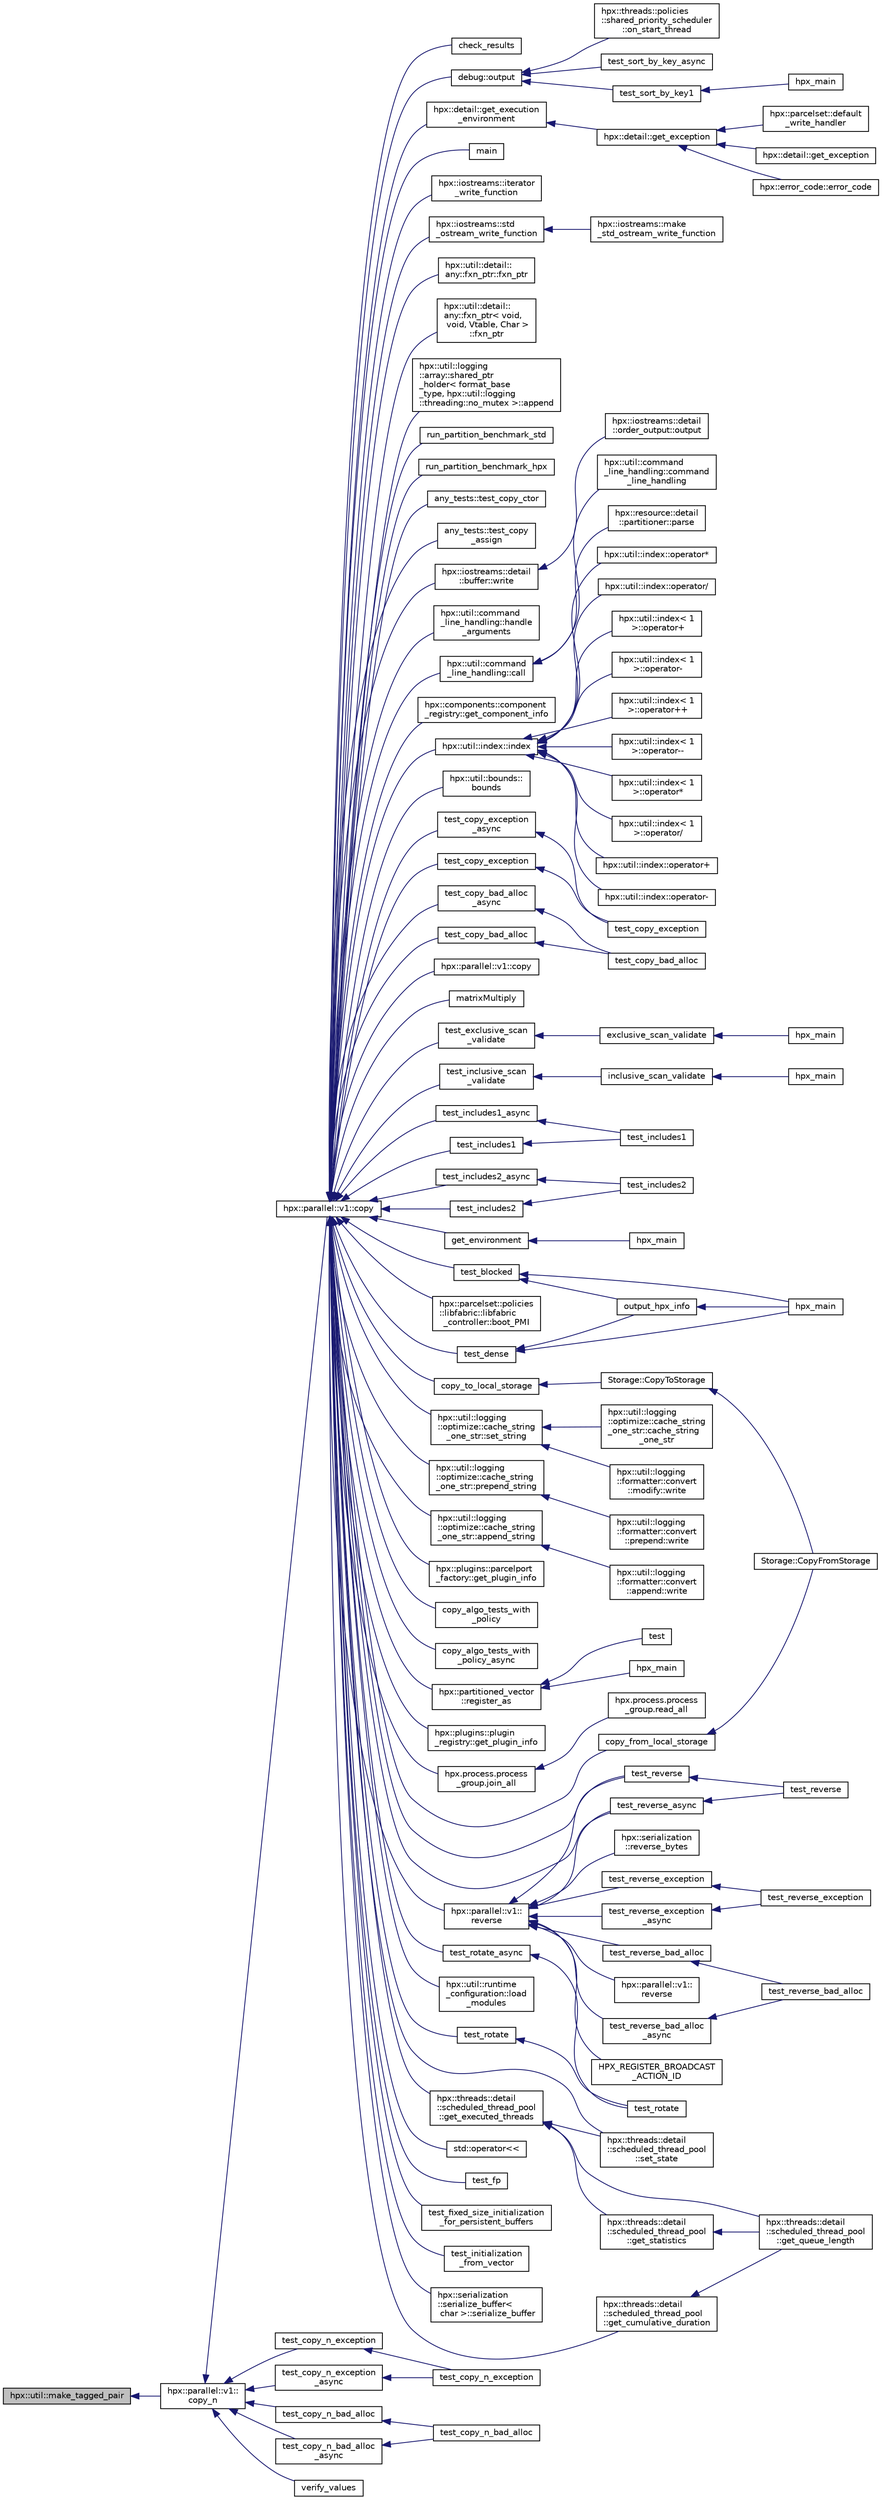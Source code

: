digraph "hpx::util::make_tagged_pair"
{
  edge [fontname="Helvetica",fontsize="10",labelfontname="Helvetica",labelfontsize="10"];
  node [fontname="Helvetica",fontsize="10",shape=record];
  rankdir="LR";
  Node5874 [label="hpx::util::make_tagged_pair",height=0.2,width=0.4,color="black", fillcolor="grey75", style="filled", fontcolor="black"];
  Node5874 -> Node5875 [dir="back",color="midnightblue",fontsize="10",style="solid",fontname="Helvetica"];
  Node5875 [label="hpx::parallel::v1::\lcopy_n",height=0.2,width=0.4,color="black", fillcolor="white", style="filled",URL="$db/db9/namespacehpx_1_1parallel_1_1v1.html#a62b381b00123e950f7cd81ae9b16c4a6"];
  Node5875 -> Node5876 [dir="back",color="midnightblue",fontsize="10",style="solid",fontname="Helvetica"];
  Node5876 [label="hpx::parallel::v1::copy",height=0.2,width=0.4,color="black", fillcolor="white", style="filled",URL="$db/db9/namespacehpx_1_1parallel_1_1v1.html#a502f993845638113034b4a1629b7a3c7"];
  Node5876 -> Node5877 [dir="back",color="midnightblue",fontsize="10",style="solid",fontname="Helvetica"];
  Node5877 [label="hpx::util::detail::\lany::fxn_ptr::fxn_ptr",height=0.2,width=0.4,color="black", fillcolor="white", style="filled",URL="$d7/dcb/structhpx_1_1util_1_1detail_1_1any_1_1fxn__ptr.html#ac412cd5fb1858a7626b032904bfcc99d"];
  Node5876 -> Node5878 [dir="back",color="midnightblue",fontsize="10",style="solid",fontname="Helvetica"];
  Node5878 [label="hpx::util::detail::\lany::fxn_ptr\< void,\l void, Vtable, Char \>\l::fxn_ptr",height=0.2,width=0.4,color="black", fillcolor="white", style="filled",URL="$d4/dfd/structhpx_1_1util_1_1detail_1_1any_1_1fxn__ptr_3_01void_00_01void_00_01_vtable_00_01_char_01_4.html#a34b8b84c43fba3e9c96736494926ef9e"];
  Node5876 -> Node5879 [dir="back",color="midnightblue",fontsize="10",style="solid",fontname="Helvetica"];
  Node5879 [label="hpx::util::logging\l::array::shared_ptr\l_holder\< format_base\l_type, hpx::util::logging\l::threading::no_mutex \>::append",height=0.2,width=0.4,color="black", fillcolor="white", style="filled",URL="$d3/d8f/classhpx_1_1util_1_1logging_1_1array_1_1shared__ptr__holder.html#a048beba4280ba0e17bf9b63e48202479"];
  Node5876 -> Node5880 [dir="back",color="midnightblue",fontsize="10",style="solid",fontname="Helvetica"];
  Node5880 [label="run_partition_benchmark_std",height=0.2,width=0.4,color="black", fillcolor="white", style="filled",URL="$d9/d88/benchmark__partition_8cpp.html#a8587bbea477cabbc07fb8c0909fda4bf"];
  Node5876 -> Node5881 [dir="back",color="midnightblue",fontsize="10",style="solid",fontname="Helvetica"];
  Node5881 [label="run_partition_benchmark_hpx",height=0.2,width=0.4,color="black", fillcolor="white", style="filled",URL="$d9/d88/benchmark__partition_8cpp.html#a5c3c49868cd7a8f750c0d4d67d90501c"];
  Node5876 -> Node5882 [dir="back",color="midnightblue",fontsize="10",style="solid",fontname="Helvetica"];
  Node5882 [label="any_tests::test_copy_ctor",height=0.2,width=0.4,color="black", fillcolor="white", style="filled",URL="$de/db0/namespaceany__tests.html#a4d2963fdb2362116cd7576b469e16554"];
  Node5876 -> Node5883 [dir="back",color="midnightblue",fontsize="10",style="solid",fontname="Helvetica"];
  Node5883 [label="any_tests::test_copy\l_assign",height=0.2,width=0.4,color="black", fillcolor="white", style="filled",URL="$de/db0/namespaceany__tests.html#aedf0528c40685a62151d9d189d9478a8"];
  Node5876 -> Node5884 [dir="back",color="midnightblue",fontsize="10",style="solid",fontname="Helvetica"];
  Node5884 [label="hpx::iostreams::detail\l::buffer::write",height=0.2,width=0.4,color="black", fillcolor="white", style="filled",URL="$d0/d8a/structhpx_1_1iostreams_1_1detail_1_1buffer.html#a3806c1acdff428b6a80e01c3304b1320"];
  Node5884 -> Node5885 [dir="back",color="midnightblue",fontsize="10",style="solid",fontname="Helvetica"];
  Node5885 [label="hpx::iostreams::detail\l::order_output::output",height=0.2,width=0.4,color="black", fillcolor="white", style="filled",URL="$d8/d93/structhpx_1_1iostreams_1_1detail_1_1order__output.html#aa91d162ef08182ee688436517a0724c7"];
  Node5876 -> Node5886 [dir="back",color="midnightblue",fontsize="10",style="solid",fontname="Helvetica"];
  Node5886 [label="hpx::util::command\l_line_handling::handle\l_arguments",height=0.2,width=0.4,color="black", fillcolor="white", style="filled",URL="$d2/df0/structhpx_1_1util_1_1command__line__handling.html#a1aa8a009a61fe583bf8de6e144846eee"];
  Node5876 -> Node5887 [dir="back",color="midnightblue",fontsize="10",style="solid",fontname="Helvetica"];
  Node5887 [label="hpx::util::command\l_line_handling::call",height=0.2,width=0.4,color="black", fillcolor="white", style="filled",URL="$d2/df0/structhpx_1_1util_1_1command__line__handling.html#a88a7542cea910b1dcb77191654c3419e"];
  Node5887 -> Node5888 [dir="back",color="midnightblue",fontsize="10",style="solid",fontname="Helvetica"];
  Node5888 [label="hpx::util::command\l_line_handling::command\l_line_handling",height=0.2,width=0.4,color="black", fillcolor="white", style="filled",URL="$d2/df0/structhpx_1_1util_1_1command__line__handling.html#a41c8e4f57b82b9f0357d259c70d11527"];
  Node5887 -> Node5889 [dir="back",color="midnightblue",fontsize="10",style="solid",fontname="Helvetica"];
  Node5889 [label="hpx::resource::detail\l::partitioner::parse",height=0.2,width=0.4,color="black", fillcolor="white", style="filled",URL="$d0/dab/classhpx_1_1resource_1_1detail_1_1partitioner.html#a8319dd5018945e7d493f7a6d88a6ca02"];
  Node5876 -> Node5890 [dir="back",color="midnightblue",fontsize="10",style="solid",fontname="Helvetica"];
  Node5890 [label="hpx::components::component\l_registry::get_component_info",height=0.2,width=0.4,color="black", fillcolor="white", style="filled",URL="$de/da5/structhpx_1_1components_1_1component__registry.html#a12bb12c156afc3b514f5ae5aed45090f",tooltip="Return the ini-information for all contained components. "];
  Node5876 -> Node5891 [dir="back",color="midnightblue",fontsize="10",style="solid",fontname="Helvetica"];
  Node5891 [label="hpx::util::index::index",height=0.2,width=0.4,color="black", fillcolor="white", style="filled",URL="$de/d30/classhpx_1_1util_1_1index.html#abf882e9cdd8bf9d95b4faba144f9caed",tooltip="Effects: Zero-initializes each component. "];
  Node5891 -> Node5892 [dir="back",color="midnightblue",fontsize="10",style="solid",fontname="Helvetica"];
  Node5892 [label="hpx::util::index::operator+",height=0.2,width=0.4,color="black", fillcolor="white", style="filled",URL="$de/d30/classhpx_1_1util_1_1index.html#aa34af735cadc4d8a2b5692f4b412912e",tooltip="Returns: index<Rank>{*this} += rhs. "];
  Node5891 -> Node5893 [dir="back",color="midnightblue",fontsize="10",style="solid",fontname="Helvetica"];
  Node5893 [label="hpx::util::index::operator-",height=0.2,width=0.4,color="black", fillcolor="white", style="filled",URL="$de/d30/classhpx_1_1util_1_1index.html#af2673a8ee8f0a7d06b05aa0df21dd4fd",tooltip="Returns: index<Rank>{*this} -= rhs. "];
  Node5891 -> Node5894 [dir="back",color="midnightblue",fontsize="10",style="solid",fontname="Helvetica"];
  Node5894 [label="hpx::util::index::operator*",height=0.2,width=0.4,color="black", fillcolor="white", style="filled",URL="$de/d30/classhpx_1_1util_1_1index.html#a88b206e4eed810dfb3b2bc0946511fc1",tooltip="Returns: index<Rank>{*this} *= v. "];
  Node5891 -> Node5895 [dir="back",color="midnightblue",fontsize="10",style="solid",fontname="Helvetica"];
  Node5895 [label="hpx::util::index::operator/",height=0.2,width=0.4,color="black", fillcolor="white", style="filled",URL="$de/d30/classhpx_1_1util_1_1index.html#acd7ae8f549efa876966cf63fecef7bd6",tooltip="Returns: index<Rank>{*this} /= v. "];
  Node5891 -> Node5896 [dir="back",color="midnightblue",fontsize="10",style="solid",fontname="Helvetica"];
  Node5896 [label="hpx::util::index\< 1\l \>::operator+",height=0.2,width=0.4,color="black", fillcolor="white", style="filled",URL="$d5/d22/classhpx_1_1util_1_1index_3_011_01_4.html#ae39412c026f3104fa5ae68e39be44d36",tooltip="Returns: index<Rank>{*this} += rhs. "];
  Node5891 -> Node5897 [dir="back",color="midnightblue",fontsize="10",style="solid",fontname="Helvetica"];
  Node5897 [label="hpx::util::index\< 1\l \>::operator-",height=0.2,width=0.4,color="black", fillcolor="white", style="filled",URL="$d5/d22/classhpx_1_1util_1_1index_3_011_01_4.html#addbab11e083426c0fb78a18934335abf",tooltip="Returns: index<Rank>{*this} -= rhs. "];
  Node5891 -> Node5898 [dir="back",color="midnightblue",fontsize="10",style="solid",fontname="Helvetica"];
  Node5898 [label="hpx::util::index\< 1\l \>::operator++",height=0.2,width=0.4,color="black", fillcolor="white", style="filled",URL="$d5/d22/classhpx_1_1util_1_1index_3_011_01_4.html#aec7d69c870cafa096c629a0a9e7503ad"];
  Node5891 -> Node5899 [dir="back",color="midnightblue",fontsize="10",style="solid",fontname="Helvetica"];
  Node5899 [label="hpx::util::index\< 1\l \>::operator--",height=0.2,width=0.4,color="black", fillcolor="white", style="filled",URL="$d5/d22/classhpx_1_1util_1_1index_3_011_01_4.html#a1f14fc3ee6db184107e5d112e03dd6f7"];
  Node5891 -> Node5900 [dir="back",color="midnightblue",fontsize="10",style="solid",fontname="Helvetica"];
  Node5900 [label="hpx::util::index\< 1\l \>::operator*",height=0.2,width=0.4,color="black", fillcolor="white", style="filled",URL="$d5/d22/classhpx_1_1util_1_1index_3_011_01_4.html#a32f4ab025e08253ba6acf9351b1694da",tooltip="Returns: index<Rank>{*this} *= v. "];
  Node5891 -> Node5901 [dir="back",color="midnightblue",fontsize="10",style="solid",fontname="Helvetica"];
  Node5901 [label="hpx::util::index\< 1\l \>::operator/",height=0.2,width=0.4,color="black", fillcolor="white", style="filled",URL="$d5/d22/classhpx_1_1util_1_1index_3_011_01_4.html#a3d225d331fb3d8dc8fcb9e760c9518d9",tooltip="Returns: index<Rank>{*this} /= v. "];
  Node5876 -> Node5902 [dir="back",color="midnightblue",fontsize="10",style="solid",fontname="Helvetica"];
  Node5902 [label="hpx::util::bounds::\lbounds",height=0.2,width=0.4,color="black", fillcolor="white", style="filled",URL="$d4/d1b/classhpx_1_1util_1_1bounds.html#a601f156f60c6e659628f03d389770fe7",tooltip="Effects: Zero-initializes each component. "];
  Node5876 -> Node5903 [dir="back",color="midnightblue",fontsize="10",style="solid",fontname="Helvetica"];
  Node5903 [label="test_copy_exception",height=0.2,width=0.4,color="black", fillcolor="white", style="filled",URL="$d9/d54/copy_8cpp.html#a8ffc3bbb8c0f16b653e0f5c7cc243f21"];
  Node5903 -> Node5904 [dir="back",color="midnightblue",fontsize="10",style="solid",fontname="Helvetica"];
  Node5904 [label="test_copy_exception",height=0.2,width=0.4,color="black", fillcolor="white", style="filled",URL="$d9/d54/copy_8cpp.html#af7fb37549a32793d916e9bad873d5813"];
  Node5876 -> Node5905 [dir="back",color="midnightblue",fontsize="10",style="solid",fontname="Helvetica"];
  Node5905 [label="test_copy_exception\l_async",height=0.2,width=0.4,color="black", fillcolor="white", style="filled",URL="$d9/d54/copy_8cpp.html#a975f6058b2ad575758bb9c1b54a1c464"];
  Node5905 -> Node5904 [dir="back",color="midnightblue",fontsize="10",style="solid",fontname="Helvetica"];
  Node5876 -> Node5906 [dir="back",color="midnightblue",fontsize="10",style="solid",fontname="Helvetica"];
  Node5906 [label="test_copy_bad_alloc",height=0.2,width=0.4,color="black", fillcolor="white", style="filled",URL="$d9/d54/copy_8cpp.html#a4c5374392b9ae4528dc31288a3a45d20"];
  Node5906 -> Node5907 [dir="back",color="midnightblue",fontsize="10",style="solid",fontname="Helvetica"];
  Node5907 [label="test_copy_bad_alloc",height=0.2,width=0.4,color="black", fillcolor="white", style="filled",URL="$d9/d54/copy_8cpp.html#aedcfd9653ff5c789744b7fa97fdf2823"];
  Node5876 -> Node5908 [dir="back",color="midnightblue",fontsize="10",style="solid",fontname="Helvetica"];
  Node5908 [label="test_copy_bad_alloc\l_async",height=0.2,width=0.4,color="black", fillcolor="white", style="filled",URL="$d9/d54/copy_8cpp.html#aae3d66abea479b770899329ccb071715"];
  Node5908 -> Node5907 [dir="back",color="midnightblue",fontsize="10",style="solid",fontname="Helvetica"];
  Node5876 -> Node5909 [dir="back",color="midnightblue",fontsize="10",style="solid",fontname="Helvetica"];
  Node5909 [label="hpx::parallel::v1::copy",height=0.2,width=0.4,color="black", fillcolor="white", style="filled",URL="$db/db9/namespacehpx_1_1parallel_1_1v1.html#acbc0b8406e3e0e109cbbae1ba799520f"];
  Node5876 -> Node5910 [dir="back",color="midnightblue",fontsize="10",style="solid",fontname="Helvetica"];
  Node5910 [label="matrixMultiply",height=0.2,width=0.4,color="black", fillcolor="white", style="filled",URL="$dd/d84/cublas__matmul_8cpp.html#aa067c394898cc546b800722bc5eae6ee"];
  Node5876 -> Node5911 [dir="back",color="midnightblue",fontsize="10",style="solid",fontname="Helvetica"];
  Node5911 [label="hpx::detail::get_execution\l_environment",height=0.2,width=0.4,color="black", fillcolor="white", style="filled",URL="$d5/dbe/namespacehpx_1_1detail.html#a3e32a0565372de65928b1a495a4e9d2b"];
  Node5911 -> Node5912 [dir="back",color="midnightblue",fontsize="10",style="solid",fontname="Helvetica"];
  Node5912 [label="hpx::detail::get_exception",height=0.2,width=0.4,color="black", fillcolor="white", style="filled",URL="$d5/dbe/namespacehpx_1_1detail.html#a9bc870a59e82a707b66f801d11a31524"];
  Node5912 -> Node5913 [dir="back",color="midnightblue",fontsize="10",style="solid",fontname="Helvetica"];
  Node5913 [label="hpx::error_code::error_code",height=0.2,width=0.4,color="black", fillcolor="white", style="filled",URL="$d0/ddf/classhpx_1_1error__code.html#a6c75f772a727844e82acc4bda0478be1"];
  Node5912 -> Node5914 [dir="back",color="midnightblue",fontsize="10",style="solid",fontname="Helvetica"];
  Node5914 [label="hpx::parcelset::default\l_write_handler",height=0.2,width=0.4,color="black", fillcolor="white", style="filled",URL="$d4/d41/namespacehpx_1_1parcelset.html#afbd7ba917a0c0adcad43f9b8b0ef1dc2"];
  Node5912 -> Node5915 [dir="back",color="midnightblue",fontsize="10",style="solid",fontname="Helvetica"];
  Node5915 [label="hpx::detail::get_exception",height=0.2,width=0.4,color="black", fillcolor="white", style="filled",URL="$d5/dbe/namespacehpx_1_1detail.html#ae1fcb86925dcb6c7699a858634407236"];
  Node5876 -> Node5916 [dir="back",color="midnightblue",fontsize="10",style="solid",fontname="Helvetica"];
  Node5916 [label="test_exclusive_scan\l_validate",height=0.2,width=0.4,color="black", fillcolor="white", style="filled",URL="$df/d8d/exclusive__scan__validate_8cpp.html#a3ad0827210ccbc9a0b7c3f7082df3661"];
  Node5916 -> Node5917 [dir="back",color="midnightblue",fontsize="10",style="solid",fontname="Helvetica"];
  Node5917 [label="exclusive_scan_validate",height=0.2,width=0.4,color="black", fillcolor="white", style="filled",URL="$df/d8d/exclusive__scan__validate_8cpp.html#a3178f79cb25796b61aa07c085078a217"];
  Node5917 -> Node5918 [dir="back",color="midnightblue",fontsize="10",style="solid",fontname="Helvetica"];
  Node5918 [label="hpx_main",height=0.2,width=0.4,color="black", fillcolor="white", style="filled",URL="$df/d8d/exclusive__scan__validate_8cpp.html#a4ca51ec94fa82421fc621b58eef7b01c"];
  Node5876 -> Node5919 [dir="back",color="midnightblue",fontsize="10",style="solid",fontname="Helvetica"];
  Node5919 [label="test_includes1",height=0.2,width=0.4,color="black", fillcolor="white", style="filled",URL="$dc/d10/includes_8cpp.html#ac9a328bca1819c3cf102403b9e78af4d"];
  Node5919 -> Node5920 [dir="back",color="midnightblue",fontsize="10",style="solid",fontname="Helvetica"];
  Node5920 [label="test_includes1",height=0.2,width=0.4,color="black", fillcolor="white", style="filled",URL="$dc/d10/includes_8cpp.html#a6d101b4dd9e1eda799b990378346277a"];
  Node5876 -> Node5921 [dir="back",color="midnightblue",fontsize="10",style="solid",fontname="Helvetica"];
  Node5921 [label="test_includes1_async",height=0.2,width=0.4,color="black", fillcolor="white", style="filled",URL="$dc/d10/includes_8cpp.html#a54dad366ee0ed5b7f40cb5bf2eb78c8b"];
  Node5921 -> Node5920 [dir="back",color="midnightblue",fontsize="10",style="solid",fontname="Helvetica"];
  Node5876 -> Node5922 [dir="back",color="midnightblue",fontsize="10",style="solid",fontname="Helvetica"];
  Node5922 [label="test_includes2",height=0.2,width=0.4,color="black", fillcolor="white", style="filled",URL="$dc/d10/includes_8cpp.html#aa28131ce41bfe9d6f55063ecaaa95d0b"];
  Node5922 -> Node5923 [dir="back",color="midnightblue",fontsize="10",style="solid",fontname="Helvetica"];
  Node5923 [label="test_includes2",height=0.2,width=0.4,color="black", fillcolor="white", style="filled",URL="$dc/d10/includes_8cpp.html#a094e019ec3ea270d55f1b58f7e08cfd0"];
  Node5876 -> Node5924 [dir="back",color="midnightblue",fontsize="10",style="solid",fontname="Helvetica"];
  Node5924 [label="test_includes2_async",height=0.2,width=0.4,color="black", fillcolor="white", style="filled",URL="$dc/d10/includes_8cpp.html#a74f23df4b3d3dfced1942f74518c545e"];
  Node5924 -> Node5923 [dir="back",color="midnightblue",fontsize="10",style="solid",fontname="Helvetica"];
  Node5876 -> Node5925 [dir="back",color="midnightblue",fontsize="10",style="solid",fontname="Helvetica"];
  Node5925 [label="test_inclusive_scan\l_validate",height=0.2,width=0.4,color="black", fillcolor="white", style="filled",URL="$d1/d1e/inclusive__scan__tests_8hpp.html#a2576aec37ed584e4e707efc8e894d04f"];
  Node5925 -> Node5926 [dir="back",color="midnightblue",fontsize="10",style="solid",fontname="Helvetica"];
  Node5926 [label="inclusive_scan_validate",height=0.2,width=0.4,color="black", fillcolor="white", style="filled",URL="$d4/d31/inclusive__scan_8cpp.html#ac12e0974d9a242534d53315ebffcf4ea"];
  Node5926 -> Node5927 [dir="back",color="midnightblue",fontsize="10",style="solid",fontname="Helvetica"];
  Node5927 [label="hpx_main",height=0.2,width=0.4,color="black", fillcolor="white", style="filled",URL="$d4/d31/inclusive__scan_8cpp.html#a4ca51ec94fa82421fc621b58eef7b01c"];
  Node5876 -> Node5928 [dir="back",color="midnightblue",fontsize="10",style="solid",fontname="Helvetica"];
  Node5928 [label="get_environment",height=0.2,width=0.4,color="black", fillcolor="white", style="filled",URL="$df/ddc/launch__process_8cpp.html#a0cf78c7984634501049f3dc46fd28d69"];
  Node5928 -> Node5929 [dir="back",color="midnightblue",fontsize="10",style="solid",fontname="Helvetica"];
  Node5929 [label="hpx_main",height=0.2,width=0.4,color="black", fillcolor="white", style="filled",URL="$df/ddc/launch__process_8cpp.html#a4ca51ec94fa82421fc621b58eef7b01c"];
  Node5876 -> Node5930 [dir="back",color="midnightblue",fontsize="10",style="solid",fontname="Helvetica"];
  Node5930 [label="hpx::parcelset::policies\l::libfabric::libfabric\l_controller::boot_PMI",height=0.2,width=0.4,color="black", fillcolor="white", style="filled",URL="$db/d9f/classhpx_1_1parcelset_1_1policies_1_1libfabric_1_1libfabric__controller.html#a8107a3c0779afb2b6f59b6f2d7fed085"];
  Node5876 -> Node5931 [dir="back",color="midnightblue",fontsize="10",style="solid",fontname="Helvetica"];
  Node5931 [label="copy_to_local_storage",height=0.2,width=0.4,color="black", fillcolor="white", style="filled",URL="$db/daa/network__storage_8cpp.html#a4a30e53cccd72e7de949feb0415f8d20"];
  Node5931 -> Node5932 [dir="back",color="midnightblue",fontsize="10",style="solid",fontname="Helvetica"];
  Node5932 [label="Storage::CopyToStorage",height=0.2,width=0.4,color="black", fillcolor="white", style="filled",URL="$db/dd5/namespace_storage.html#a67db530df57f7b0d41ea9afcaac8946c"];
  Node5932 -> Node5933 [dir="back",color="midnightblue",fontsize="10",style="solid",fontname="Helvetica"];
  Node5933 [label="Storage::CopyFromStorage",height=0.2,width=0.4,color="black", fillcolor="white", style="filled",URL="$db/dd5/namespace_storage.html#afc22ee9d2a21b6e473f85bb8b98c93b0"];
  Node5876 -> Node5934 [dir="back",color="midnightblue",fontsize="10",style="solid",fontname="Helvetica"];
  Node5934 [label="copy_from_local_storage",height=0.2,width=0.4,color="black", fillcolor="white", style="filled",URL="$db/daa/network__storage_8cpp.html#a6abda1483818c08b41b9b2eeb5d974a3"];
  Node5934 -> Node5933 [dir="back",color="midnightblue",fontsize="10",style="solid",fontname="Helvetica"];
  Node5876 -> Node5935 [dir="back",color="midnightblue",fontsize="10",style="solid",fontname="Helvetica"];
  Node5935 [label="hpx::util::logging\l::optimize::cache_string\l_one_str::set_string",height=0.2,width=0.4,color="black", fillcolor="white", style="filled",URL="$d2/df1/structhpx_1_1util_1_1logging_1_1optimize_1_1cache__string__one__str.html#a68a6011976ebbb742364cbdcbbad654c"];
  Node5935 -> Node5936 [dir="back",color="midnightblue",fontsize="10",style="solid",fontname="Helvetica"];
  Node5936 [label="hpx::util::logging\l::formatter::convert\l::modify::write",height=0.2,width=0.4,color="black", fillcolor="white", style="filled",URL="$df/d5f/namespacehpx_1_1util_1_1logging_1_1formatter_1_1convert_1_1modify.html#a7c07f6847ab66deacc9a8f568981251f"];
  Node5935 -> Node5937 [dir="back",color="midnightblue",fontsize="10",style="solid",fontname="Helvetica"];
  Node5937 [label="hpx::util::logging\l::optimize::cache_string\l_one_str::cache_string\l_one_str",height=0.2,width=0.4,color="black", fillcolor="white", style="filled",URL="$d2/df1/structhpx_1_1util_1_1logging_1_1optimize_1_1cache__string__one__str.html#acb8b3a32a98895381f06c406f4c0f923"];
  Node5876 -> Node5938 [dir="back",color="midnightblue",fontsize="10",style="solid",fontname="Helvetica"];
  Node5938 [label="hpx::util::logging\l::optimize::cache_string\l_one_str::prepend_string",height=0.2,width=0.4,color="black", fillcolor="white", style="filled",URL="$d2/df1/structhpx_1_1util_1_1logging_1_1optimize_1_1cache__string__one__str.html#ac65d8bb47cd38308b999f665ec8e743f"];
  Node5938 -> Node5939 [dir="back",color="midnightblue",fontsize="10",style="solid",fontname="Helvetica"];
  Node5939 [label="hpx::util::logging\l::formatter::convert\l::prepend::write",height=0.2,width=0.4,color="black", fillcolor="white", style="filled",URL="$de/d08/namespacehpx_1_1util_1_1logging_1_1formatter_1_1convert_1_1prepend.html#a9d1f7a8714138e4c036db67efa8a84ef"];
  Node5876 -> Node5940 [dir="back",color="midnightblue",fontsize="10",style="solid",fontname="Helvetica"];
  Node5940 [label="hpx::util::logging\l::optimize::cache_string\l_one_str::append_string",height=0.2,width=0.4,color="black", fillcolor="white", style="filled",URL="$d2/df1/structhpx_1_1util_1_1logging_1_1optimize_1_1cache__string__one__str.html#aa454ed031c9577ea72be70dc9db7fb0e"];
  Node5940 -> Node5941 [dir="back",color="midnightblue",fontsize="10",style="solid",fontname="Helvetica"];
  Node5941 [label="hpx::util::logging\l::formatter::convert\l::append::write",height=0.2,width=0.4,color="black", fillcolor="white", style="filled",URL="$da/d97/namespacehpx_1_1util_1_1logging_1_1formatter_1_1convert_1_1append.html#a4b983567f53121b8e642d2b68e4b56d7"];
  Node5876 -> Node5942 [dir="back",color="midnightblue",fontsize="10",style="solid",fontname="Helvetica"];
  Node5942 [label="hpx::plugins::parcelport\l_factory::get_plugin_info",height=0.2,width=0.4,color="black", fillcolor="white", style="filled",URL="$d2/d50/structhpx_1_1plugins_1_1parcelport__factory.html#ae0bfc9ba44b48f0fab21ce8ad91f98aa"];
  Node5876 -> Node5943 [dir="back",color="midnightblue",fontsize="10",style="solid",fontname="Helvetica"];
  Node5943 [label="copy_algo_tests_with\l_policy",height=0.2,width=0.4,color="black", fillcolor="white", style="filled",URL="$d9/d91/partitioned__vector__copy_8cpp.html#ae0e3f9d05350442941fbd4339e31e6be"];
  Node5876 -> Node5944 [dir="back",color="midnightblue",fontsize="10",style="solid",fontname="Helvetica"];
  Node5944 [label="copy_algo_tests_with\l_policy_async",height=0.2,width=0.4,color="black", fillcolor="white", style="filled",URL="$d9/d91/partitioned__vector__copy_8cpp.html#a2a8bfcd77f2b6d1bef69bbfcd08f2ca3"];
  Node5876 -> Node5945 [dir="back",color="midnightblue",fontsize="10",style="solid",fontname="Helvetica"];
  Node5945 [label="hpx::partitioned_vector\l::register_as",height=0.2,width=0.4,color="black", fillcolor="white", style="filled",URL="$d1/d60/classhpx_1_1partitioned__vector.html#aa5bc9806884a016563badd3631acba76"];
  Node5945 -> Node5946 [dir="back",color="midnightblue",fontsize="10",style="solid",fontname="Helvetica"];
  Node5946 [label="hpx_main",height=0.2,width=0.4,color="black", fillcolor="white", style="filled",URL="$db/d7c/partitioned__vector__spmd__foreach_8cpp.html#a4ca51ec94fa82421fc621b58eef7b01c"];
  Node5945 -> Node5947 [dir="back",color="midnightblue",fontsize="10",style="solid",fontname="Helvetica"];
  Node5947 [label="test",height=0.2,width=0.4,color="black", fillcolor="white", style="filled",URL="$dd/dc9/serialization__partitioned__vector_8cpp.html#ad31f39df04713d49dcb2ed6f9ec4c77b"];
  Node5876 -> Node5948 [dir="back",color="midnightblue",fontsize="10",style="solid",fontname="Helvetica"];
  Node5948 [label="hpx::plugins::plugin\l_registry::get_plugin_info",height=0.2,width=0.4,color="black", fillcolor="white", style="filled",URL="$d2/d92/structhpx_1_1plugins_1_1plugin__registry.html#ac91702c64cc8940454562390d79e341f",tooltip="Return the ini-information for all contained components. "];
  Node5876 -> Node5949 [dir="back",color="midnightblue",fontsize="10",style="solid",fontname="Helvetica"];
  Node5949 [label="hpx.process.process\l_group.join_all",height=0.2,width=0.4,color="black", fillcolor="white", style="filled",URL="$d5/d67/classhpx_1_1process_1_1process__group.html#adcfb796ea57830ecf0c854f89e10f7b0"];
  Node5949 -> Node5950 [dir="back",color="midnightblue",fontsize="10",style="solid",fontname="Helvetica"];
  Node5950 [label="hpx.process.process\l_group.read_all",height=0.2,width=0.4,color="black", fillcolor="white", style="filled",URL="$d5/d67/classhpx_1_1process_1_1process__group.html#a9250808f2c832dbcce173126d1df9106"];
  Node5876 -> Node5951 [dir="back",color="midnightblue",fontsize="10",style="solid",fontname="Helvetica"];
  Node5951 [label="test_reverse",height=0.2,width=0.4,color="black", fillcolor="white", style="filled",URL="$d8/dc4/reverse_8cpp.html#a698a7dfc93bebfd1903e9279d728b478"];
  Node5951 -> Node5952 [dir="back",color="midnightblue",fontsize="10",style="solid",fontname="Helvetica"];
  Node5952 [label="test_reverse",height=0.2,width=0.4,color="black", fillcolor="white", style="filled",URL="$d8/dc4/reverse_8cpp.html#af8ceb06646276dda271ee75fb9cb1330"];
  Node5876 -> Node5953 [dir="back",color="midnightblue",fontsize="10",style="solid",fontname="Helvetica"];
  Node5953 [label="test_reverse_async",height=0.2,width=0.4,color="black", fillcolor="white", style="filled",URL="$d8/dc4/reverse_8cpp.html#a98d04b1d1b66041667a0b108cb75bd94"];
  Node5953 -> Node5952 [dir="back",color="midnightblue",fontsize="10",style="solid",fontname="Helvetica"];
  Node5876 -> Node5954 [dir="back",color="midnightblue",fontsize="10",style="solid",fontname="Helvetica"];
  Node5954 [label="hpx::parallel::v1::\lreverse",height=0.2,width=0.4,color="black", fillcolor="white", style="filled",URL="$db/db9/namespacehpx_1_1parallel_1_1v1.html#a6bbf1266e4c8218912dd6b0f4e45af81"];
  Node5954 -> Node5955 [dir="back",color="midnightblue",fontsize="10",style="solid",fontname="Helvetica"];
  Node5955 [label="hpx::serialization\l::reverse_bytes",height=0.2,width=0.4,color="black", fillcolor="white", style="filled",URL="$d5/d3c/namespacehpx_1_1serialization.html#a8f011ebc83a6d30da709e16b0cb73d01"];
  Node5954 -> Node5951 [dir="back",color="midnightblue",fontsize="10",style="solid",fontname="Helvetica"];
  Node5954 -> Node5953 [dir="back",color="midnightblue",fontsize="10",style="solid",fontname="Helvetica"];
  Node5954 -> Node5956 [dir="back",color="midnightblue",fontsize="10",style="solid",fontname="Helvetica"];
  Node5956 [label="test_reverse_exception",height=0.2,width=0.4,color="black", fillcolor="white", style="filled",URL="$d8/dc4/reverse_8cpp.html#a3fc488f688ffcc2638e75651d05ce0a1"];
  Node5956 -> Node5957 [dir="back",color="midnightblue",fontsize="10",style="solid",fontname="Helvetica"];
  Node5957 [label="test_reverse_exception",height=0.2,width=0.4,color="black", fillcolor="white", style="filled",URL="$d8/dc4/reverse_8cpp.html#aa2d8d81dddb303261c7e261a04af58e8"];
  Node5954 -> Node5958 [dir="back",color="midnightblue",fontsize="10",style="solid",fontname="Helvetica"];
  Node5958 [label="test_reverse_exception\l_async",height=0.2,width=0.4,color="black", fillcolor="white", style="filled",URL="$d8/dc4/reverse_8cpp.html#aa1ef542757feafa7771fd3a91fad9ec3"];
  Node5958 -> Node5957 [dir="back",color="midnightblue",fontsize="10",style="solid",fontname="Helvetica"];
  Node5954 -> Node5959 [dir="back",color="midnightblue",fontsize="10",style="solid",fontname="Helvetica"];
  Node5959 [label="test_reverse_bad_alloc",height=0.2,width=0.4,color="black", fillcolor="white", style="filled",URL="$d8/dc4/reverse_8cpp.html#a40fe535807d02cbe5ca07115a9136645"];
  Node5959 -> Node5960 [dir="back",color="midnightblue",fontsize="10",style="solid",fontname="Helvetica"];
  Node5960 [label="test_reverse_bad_alloc",height=0.2,width=0.4,color="black", fillcolor="white", style="filled",URL="$d8/dc4/reverse_8cpp.html#ab4e1a7ce9674bb5cf3ffcc0f43d8f0df"];
  Node5954 -> Node5961 [dir="back",color="midnightblue",fontsize="10",style="solid",fontname="Helvetica"];
  Node5961 [label="test_reverse_bad_alloc\l_async",height=0.2,width=0.4,color="black", fillcolor="white", style="filled",URL="$d8/dc4/reverse_8cpp.html#ae0154bff33a98454ffa3b43769b3947c"];
  Node5961 -> Node5960 [dir="back",color="midnightblue",fontsize="10",style="solid",fontname="Helvetica"];
  Node5954 -> Node5962 [dir="back",color="midnightblue",fontsize="10",style="solid",fontname="Helvetica"];
  Node5962 [label="hpx::parallel::v1::\lreverse",height=0.2,width=0.4,color="black", fillcolor="white", style="filled",URL="$db/db9/namespacehpx_1_1parallel_1_1v1.html#add542518419ae02ebf254281b2f6b467"];
  Node5954 -> Node5963 [dir="back",color="midnightblue",fontsize="10",style="solid",fontname="Helvetica"];
  Node5963 [label="HPX_REGISTER_BROADCAST\l_ACTION_ID",height=0.2,width=0.4,color="black", fillcolor="white", style="filled",URL="$de/d5c/runtime__support__server_8cpp.html#a2c7fd60adfab122ae67b173ad73fc706"];
  Node5876 -> Node5964 [dir="back",color="midnightblue",fontsize="10",style="solid",fontname="Helvetica"];
  Node5964 [label="test_rotate",height=0.2,width=0.4,color="black", fillcolor="white", style="filled",URL="$d7/d5d/rotate_8cpp.html#ab8a8520d8bdef3f9022bc5377426d949"];
  Node5964 -> Node5965 [dir="back",color="midnightblue",fontsize="10",style="solid",fontname="Helvetica"];
  Node5965 [label="test_rotate",height=0.2,width=0.4,color="black", fillcolor="white", style="filled",URL="$d7/d5d/rotate_8cpp.html#ae9e7ca0d224acd1e52ac006b1b1249e6"];
  Node5876 -> Node5966 [dir="back",color="midnightblue",fontsize="10",style="solid",fontname="Helvetica"];
  Node5966 [label="test_rotate_async",height=0.2,width=0.4,color="black", fillcolor="white", style="filled",URL="$d7/d5d/rotate_8cpp.html#ae3e37eb13d1c555e7ec861e99599cecb"];
  Node5966 -> Node5965 [dir="back",color="midnightblue",fontsize="10",style="solid",fontname="Helvetica"];
  Node5876 -> Node5967 [dir="back",color="midnightblue",fontsize="10",style="solid",fontname="Helvetica"];
  Node5967 [label="hpx::util::runtime\l_configuration::load\l_modules",height=0.2,width=0.4,color="black", fillcolor="white", style="filled",URL="$d8/d70/classhpx_1_1util_1_1runtime__configuration.html#a684c450613a1e9286639e43b793a07ce"];
  Node5876 -> Node5968 [dir="back",color="midnightblue",fontsize="10",style="solid",fontname="Helvetica"];
  Node5968 [label="hpx::threads::detail\l::scheduled_thread_pool\l::set_state",height=0.2,width=0.4,color="black", fillcolor="white", style="filled",URL="$d2/df7/classhpx_1_1threads_1_1detail_1_1scheduled__thread__pool.html#a4c5c2e57730a788a22926759bcc07972"];
  Node5876 -> Node5969 [dir="back",color="midnightblue",fontsize="10",style="solid",fontname="Helvetica"];
  Node5969 [label="hpx::threads::detail\l::scheduled_thread_pool\l::get_executed_threads",height=0.2,width=0.4,color="black", fillcolor="white", style="filled",URL="$d2/df7/classhpx_1_1threads_1_1detail_1_1scheduled__thread__pool.html#a752993760499d1faf511432e3230620a"];
  Node5969 -> Node5970 [dir="back",color="midnightblue",fontsize="10",style="solid",fontname="Helvetica"];
  Node5970 [label="hpx::threads::detail\l::scheduled_thread_pool\l::get_queue_length",height=0.2,width=0.4,color="black", fillcolor="white", style="filled",URL="$d2/df7/classhpx_1_1threads_1_1detail_1_1scheduled__thread__pool.html#a2f281765fae56e182a978b907c75f1ca"];
  Node5969 -> Node5968 [dir="back",color="midnightblue",fontsize="10",style="solid",fontname="Helvetica"];
  Node5969 -> Node5971 [dir="back",color="midnightblue",fontsize="10",style="solid",fontname="Helvetica"];
  Node5971 [label="hpx::threads::detail\l::scheduled_thread_pool\l::get_statistics",height=0.2,width=0.4,color="black", fillcolor="white", style="filled",URL="$d2/df7/classhpx_1_1threads_1_1detail_1_1scheduled__thread__pool.html#af2dcb72d2af1ae8d518295a975531b21"];
  Node5971 -> Node5970 [dir="back",color="midnightblue",fontsize="10",style="solid",fontname="Helvetica"];
  Node5876 -> Node5972 [dir="back",color="midnightblue",fontsize="10",style="solid",fontname="Helvetica"];
  Node5972 [label="hpx::threads::detail\l::scheduled_thread_pool\l::get_cumulative_duration",height=0.2,width=0.4,color="black", fillcolor="white", style="filled",URL="$d2/df7/classhpx_1_1threads_1_1detail_1_1scheduled__thread__pool.html#a8d4a988d98693b637a1591ecbc404721"];
  Node5972 -> Node5970 [dir="back",color="midnightblue",fontsize="10",style="solid",fontname="Helvetica"];
  Node5876 -> Node5973 [dir="back",color="midnightblue",fontsize="10",style="solid",fontname="Helvetica"];
  Node5973 [label="std::operator\<\<",height=0.2,width=0.4,color="black", fillcolor="white", style="filled",URL="$d8/dcc/namespacestd.html#a7b26db8bc46202080a4c579d92a9013a"];
  Node5876 -> Node5974 [dir="back",color="midnightblue",fontsize="10",style="solid",fontname="Helvetica"];
  Node5974 [label="test_fp",height=0.2,width=0.4,color="black", fillcolor="white", style="filled",URL="$d8/d4f/serialization__unordered__map_8cpp.html#a1562c7873e81687d6bf131c9993a198d"];
  Node5876 -> Node5975 [dir="back",color="midnightblue",fontsize="10",style="solid",fontname="Helvetica"];
  Node5975 [label="test_fixed_size_initialization\l_for_persistent_buffers",height=0.2,width=0.4,color="black", fillcolor="white", style="filled",URL="$d1/d00/serialize__buffer_8cpp.html#abe9b6b9d0e6120127310acff16e660e4"];
  Node5876 -> Node5976 [dir="back",color="midnightblue",fontsize="10",style="solid",fontname="Helvetica"];
  Node5976 [label="test_initialization\l_from_vector",height=0.2,width=0.4,color="black", fillcolor="white", style="filled",URL="$d1/d00/serialize__buffer_8cpp.html#a7c7ba2950fb1f3ce99c5a169b38ecbc6"];
  Node5876 -> Node5977 [dir="back",color="midnightblue",fontsize="10",style="solid",fontname="Helvetica"];
  Node5977 [label="hpx::serialization\l::serialize_buffer\<\l char \>::serialize_buffer",height=0.2,width=0.4,color="black", fillcolor="white", style="filled",URL="$dd/d44/classhpx_1_1serialization_1_1serialize__buffer.html#a02f6fb2c4b1df266d4efadea9db6c959"];
  Node5876 -> Node5978 [dir="back",color="midnightblue",fontsize="10",style="solid",fontname="Helvetica"];
  Node5978 [label="debug::output",height=0.2,width=0.4,color="black", fillcolor="white", style="filled",URL="$d2/dde/namespacedebug.html#abf30712c4e5a6ef52e7161d55681751f"];
  Node5978 -> Node5979 [dir="back",color="midnightblue",fontsize="10",style="solid",fontname="Helvetica"];
  Node5979 [label="hpx::threads::policies\l::shared_priority_scheduler\l::on_start_thread",height=0.2,width=0.4,color="black", fillcolor="white", style="filled",URL="$d8/d52/classhpx_1_1threads_1_1policies_1_1shared__priority__scheduler.html#a6b50d46539ac974cbe2706f56c2fbc3f"];
  Node5978 -> Node5980 [dir="back",color="midnightblue",fontsize="10",style="solid",fontname="Helvetica"];
  Node5980 [label="test_sort_by_key1",height=0.2,width=0.4,color="black", fillcolor="white", style="filled",URL="$df/daa/sort__by__key_8cpp.html#a8652239ac3ed0857d7ab6d8a87ee38d5"];
  Node5980 -> Node5981 [dir="back",color="midnightblue",fontsize="10",style="solid",fontname="Helvetica"];
  Node5981 [label="hpx_main",height=0.2,width=0.4,color="black", fillcolor="white", style="filled",URL="$df/daa/sort__by__key_8cpp.html#a4ca51ec94fa82421fc621b58eef7b01c"];
  Node5978 -> Node5982 [dir="back",color="midnightblue",fontsize="10",style="solid",fontname="Helvetica"];
  Node5982 [label="test_sort_by_key_async",height=0.2,width=0.4,color="black", fillcolor="white", style="filled",URL="$df/daa/sort__by__key_8cpp.html#ac09b80a6ff7103516379f571e4f168ce"];
  Node5876 -> Node5983 [dir="back",color="midnightblue",fontsize="10",style="solid",fontname="Helvetica"];
  Node5983 [label="check_results",height=0.2,width=0.4,color="black", fillcolor="white", style="filled",URL="$da/d5f/stream_8cpp.html#a35f01bec8b4f294117e3760cc2239993"];
  Node5876 -> Node5984 [dir="back",color="midnightblue",fontsize="10",style="solid",fontname="Helvetica"];
  Node5984 [label="test_dense",height=0.2,width=0.4,color="black", fillcolor="white", style="filled",URL="$d5/d98/tests_8hh.html#afc18472d3b5d5c43c321bab65a841aec"];
  Node5984 -> Node5985 [dir="back",color="midnightblue",fontsize="10",style="solid",fontname="Helvetica"];
  Node5985 [label="output_hpx_info",height=0.2,width=0.4,color="black", fillcolor="white", style="filled",URL="$d9/d0f/main_8cc.html#a22d5612b13072491f3de2340527ce19f"];
  Node5985 -> Node5986 [dir="back",color="midnightblue",fontsize="10",style="solid",fontname="Helvetica"];
  Node5986 [label="hpx_main",height=0.2,width=0.4,color="black", fillcolor="white", style="filled",URL="$d9/d0f/main_8cc.html#a344a9bb316c276641af2d061a2558c97"];
  Node5984 -> Node5986 [dir="back",color="midnightblue",fontsize="10",style="solid",fontname="Helvetica"];
  Node5876 -> Node5987 [dir="back",color="midnightblue",fontsize="10",style="solid",fontname="Helvetica"];
  Node5987 [label="test_blocked",height=0.2,width=0.4,color="black", fillcolor="white", style="filled",URL="$d5/d98/tests_8hh.html#a0dc326736d80613005e0cd8046735b9e"];
  Node5987 -> Node5985 [dir="back",color="midnightblue",fontsize="10",style="solid",fontname="Helvetica"];
  Node5987 -> Node5986 [dir="back",color="midnightblue",fontsize="10",style="solid",fontname="Helvetica"];
  Node5876 -> Node5988 [dir="back",color="midnightblue",fontsize="10",style="solid",fontname="Helvetica"];
  Node5988 [label="main",height=0.2,width=0.4,color="black", fillcolor="white", style="filled",URL="$dd/d98/transform__iterator2_8cpp.html#ae66f6b31b5ad750f1fe042a706a4e3d4"];
  Node5876 -> Node5989 [dir="back",color="midnightblue",fontsize="10",style="solid",fontname="Helvetica"];
  Node5989 [label="hpx::iostreams::iterator\l_write_function",height=0.2,width=0.4,color="black", fillcolor="white", style="filled",URL="$dd/d1d/namespacehpx_1_1iostreams.html#a1168c74b2882f91d7bfe07df782a84b1"];
  Node5876 -> Node5990 [dir="back",color="midnightblue",fontsize="10",style="solid",fontname="Helvetica"];
  Node5990 [label="hpx::iostreams::std\l_ostream_write_function",height=0.2,width=0.4,color="black", fillcolor="white", style="filled",URL="$dd/d1d/namespacehpx_1_1iostreams.html#a370c267b7f506c4627590a921b3e604b"];
  Node5990 -> Node5991 [dir="back",color="midnightblue",fontsize="10",style="solid",fontname="Helvetica"];
  Node5991 [label="hpx::iostreams::make\l_std_ostream_write_function",height=0.2,width=0.4,color="black", fillcolor="white", style="filled",URL="$dd/d1d/namespacehpx_1_1iostreams.html#a19f825d7b333e84e41c922199d7f6af1"];
  Node5875 -> Node5992 [dir="back",color="midnightblue",fontsize="10",style="solid",fontname="Helvetica"];
  Node5992 [label="test_copy_n_exception",height=0.2,width=0.4,color="black", fillcolor="white", style="filled",URL="$d3/d44/copyn_8cpp.html#abe4e05d78a05b84674e56fe6c39fca90"];
  Node5992 -> Node5993 [dir="back",color="midnightblue",fontsize="10",style="solid",fontname="Helvetica"];
  Node5993 [label="test_copy_n_exception",height=0.2,width=0.4,color="black", fillcolor="white", style="filled",URL="$d3/d44/copyn_8cpp.html#a759f36646bff1264f307657be7256457"];
  Node5875 -> Node5994 [dir="back",color="midnightblue",fontsize="10",style="solid",fontname="Helvetica"];
  Node5994 [label="test_copy_n_exception\l_async",height=0.2,width=0.4,color="black", fillcolor="white", style="filled",URL="$d3/d44/copyn_8cpp.html#a42328f0b598518eafcc7b94d6a28425d"];
  Node5994 -> Node5993 [dir="back",color="midnightblue",fontsize="10",style="solid",fontname="Helvetica"];
  Node5875 -> Node5995 [dir="back",color="midnightblue",fontsize="10",style="solid",fontname="Helvetica"];
  Node5995 [label="test_copy_n_bad_alloc",height=0.2,width=0.4,color="black", fillcolor="white", style="filled",URL="$d3/d44/copyn_8cpp.html#a74eb1f7d59b681e15d11f90c85f48147"];
  Node5995 -> Node5996 [dir="back",color="midnightblue",fontsize="10",style="solid",fontname="Helvetica"];
  Node5996 [label="test_copy_n_bad_alloc",height=0.2,width=0.4,color="black", fillcolor="white", style="filled",URL="$d3/d44/copyn_8cpp.html#a7670322fc993a56ef4dfba081e71275d"];
  Node5875 -> Node5997 [dir="back",color="midnightblue",fontsize="10",style="solid",fontname="Helvetica"];
  Node5997 [label="test_copy_n_bad_alloc\l_async",height=0.2,width=0.4,color="black", fillcolor="white", style="filled",URL="$d3/d44/copyn_8cpp.html#af27e7c5f4571120910ce3c0567280b50"];
  Node5997 -> Node5996 [dir="back",color="midnightblue",fontsize="10",style="solid",fontname="Helvetica"];
  Node5875 -> Node5998 [dir="back",color="midnightblue",fontsize="10",style="solid",fontname="Helvetica"];
  Node5998 [label="verify_values",height=0.2,width=0.4,color="black", fillcolor="white", style="filled",URL="$d7/dfb/partitioned__vector__scan_8hpp.html#a1b81c4c13d30b08cac00db9b75578cf1"];
}
